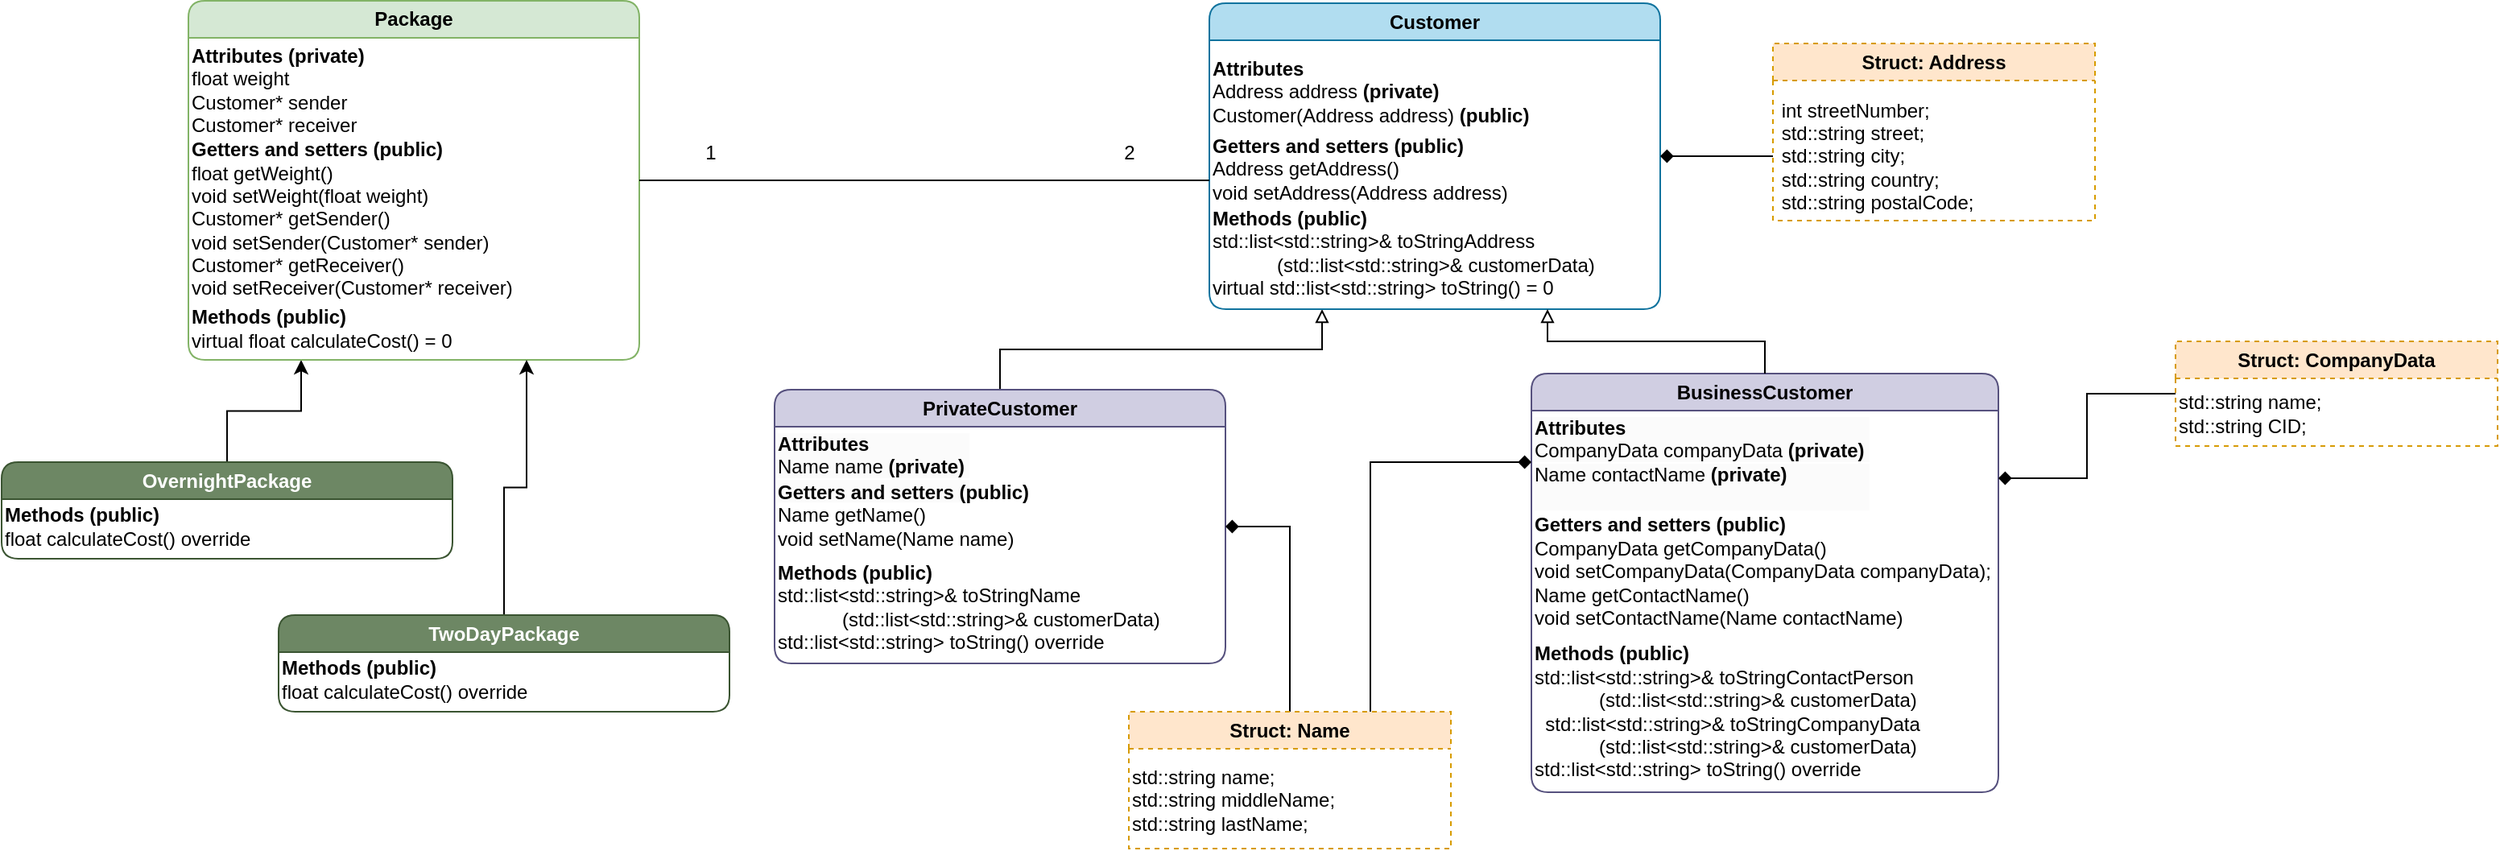<mxfile version="24.0.2" type="device">
  <diagram name="Página-1" id="dUacod-UvGrpVMlwzByS">
    <mxGraphModel dx="2726" dy="1863" grid="1" gridSize="10" guides="1" tooltips="1" connect="1" arrows="1" fold="1" page="1" pageScale="1" pageWidth="827" pageHeight="1169" math="0" shadow="0">
      <root>
        <mxCell id="0" />
        <mxCell id="1" parent="0" />
        <mxCell id="YNee3jmiKFVP3PC7Kqb_-9" style="edgeStyle=orthogonalEdgeStyle;rounded=0;orthogonalLoop=1;jettySize=auto;html=1;entryX=0.25;entryY=1;entryDx=0;entryDy=0;" parent="1" source="juQ6OJfFrcmh1SUFTUH2-3" target="juQ6OJfFrcmh1SUFTUH2-8" edge="1">
          <mxGeometry relative="1" as="geometry">
            <mxPoint x="612.0" y="280" as="targetPoint" />
          </mxGeometry>
        </mxCell>
        <mxCell id="juQ6OJfFrcmh1SUFTUH2-3" value="OvernightPackage" style="swimlane;whiteSpace=wrap;html=1;fillColor=#6d8764;strokeColor=#3A5431;rounded=1;fontColor=#ffffff;" parent="1" vertex="1">
          <mxGeometry x="400" y="325" width="280" height="60" as="geometry" />
        </mxCell>
        <mxCell id="juQ6OJfFrcmh1SUFTUH2-7" value="&lt;b&gt;Methods (public)&lt;/b&gt;&lt;div&gt;float calculateCost() override&lt;br&gt;&lt;/div&gt;" style="text;html=1;align=left;verticalAlign=middle;resizable=0;points=[];autosize=1;strokeColor=none;fillColor=none;" parent="juQ6OJfFrcmh1SUFTUH2-3" vertex="1">
          <mxGeometry y="20" width="180" height="40" as="geometry" />
        </mxCell>
        <mxCell id="juQ6OJfFrcmh1SUFTUH2-8" value="Package" style="swimlane;whiteSpace=wrap;html=1;fillColor=#d5e8d4;strokeColor=#82b366;rounded=1;" parent="1" vertex="1">
          <mxGeometry x="516" y="38.5" width="280" height="223" as="geometry" />
        </mxCell>
        <mxCell id="juQ6OJfFrcmh1SUFTUH2-9" value="&lt;div&gt;&lt;b&gt;Attributes (private)&lt;/b&gt;&lt;/div&gt;float weight&amp;nbsp;&lt;div&gt;&lt;span style=&quot;background-color: initial;&quot;&gt;Customer* sender&lt;/span&gt;&lt;/div&gt;&lt;div&gt;&lt;span style=&quot;background-color: initial;&quot;&gt;Customer* receiver&lt;/span&gt;&lt;/div&gt;" style="text;html=1;align=left;verticalAlign=middle;resizable=0;points=[];autosize=1;strokeColor=none;fillColor=none;" parent="juQ6OJfFrcmh1SUFTUH2-8" vertex="1">
          <mxGeometry y="20" width="130" height="70" as="geometry" />
        </mxCell>
        <mxCell id="juQ6OJfFrcmh1SUFTUH2-10" value="&lt;div&gt;&lt;b&gt;Getters and setters (public)&lt;/b&gt;&lt;/div&gt;&lt;div&gt;float getWeight()&lt;/div&gt;&lt;div&gt;&lt;div&gt;void setWeight(float weight)&lt;/div&gt;&lt;div&gt;Customer* getSender()&lt;br&gt;&lt;/div&gt;&lt;/div&gt;&lt;div&gt;void setSender(Customer* sender)&lt;br&gt;&lt;/div&gt;&lt;div&gt;Customer* getReceiver()&lt;br&gt;&lt;/div&gt;&lt;div&gt;void setReceiver(Customer* receiver)&lt;/div&gt;" style="text;html=1;align=left;verticalAlign=middle;resizable=0;points=[];autosize=1;strokeColor=none;fillColor=none;" parent="juQ6OJfFrcmh1SUFTUH2-8" vertex="1">
          <mxGeometry y="80" width="220" height="110" as="geometry" />
        </mxCell>
        <mxCell id="juQ6OJfFrcmh1SUFTUH2-11" value="&lt;b&gt;Methods (public)&lt;/b&gt;&lt;div&gt;virtual float calculateCost() = 0&lt;br&gt;&lt;/div&gt;" style="text;html=1;align=left;verticalAlign=middle;resizable=0;points=[];autosize=1;strokeColor=none;fillColor=none;" parent="juQ6OJfFrcmh1SUFTUH2-8" vertex="1">
          <mxGeometry y="183" width="190" height="40" as="geometry" />
        </mxCell>
        <mxCell id="YNee3jmiKFVP3PC7Kqb_-7" style="edgeStyle=orthogonalEdgeStyle;rounded=0;orthogonalLoop=1;jettySize=auto;html=1;entryX=0.75;entryY=1;entryDx=0;entryDy=0;" parent="1" source="juQ6OJfFrcmh1SUFTUH2-12" target="juQ6OJfFrcmh1SUFTUH2-8" edge="1">
          <mxGeometry relative="1" as="geometry" />
        </mxCell>
        <mxCell id="juQ6OJfFrcmh1SUFTUH2-12" value="TwoDayPackage" style="swimlane;whiteSpace=wrap;html=1;startSize=23;fillColor=#6d8764;strokeColor=#3A5431;rounded=1;fontColor=#ffffff;" parent="1" vertex="1">
          <mxGeometry x="572" y="420" width="280" height="60" as="geometry" />
        </mxCell>
        <mxCell id="juQ6OJfFrcmh1SUFTUH2-15" value="&lt;b&gt;Methods (public)&lt;/b&gt;&lt;div&gt;float calculateCost() override&lt;br&gt;&lt;/div&gt;" style="text;html=1;align=left;verticalAlign=middle;resizable=0;points=[];autosize=1;strokeColor=none;fillColor=none;" parent="juQ6OJfFrcmh1SUFTUH2-12" vertex="1">
          <mxGeometry y="20" width="180" height="40" as="geometry" />
        </mxCell>
        <mxCell id="YNee3jmiKFVP3PC7Kqb_-4" style="edgeStyle=orthogonalEdgeStyle;rounded=0;orthogonalLoop=1;jettySize=auto;html=1;entryX=0.25;entryY=1;entryDx=0;entryDy=0;endArrow=block;endFill=0;" parent="1" source="juQ6OJfFrcmh1SUFTUH2-21" target="juQ6OJfFrcmh1SUFTUH2-23" edge="1">
          <mxGeometry relative="1" as="geometry" />
        </mxCell>
        <mxCell id="juQ6OJfFrcmh1SUFTUH2-21" value="PrivateCustomer" style="swimlane;whiteSpace=wrap;html=1;fillColor=#d0cee2;strokeColor=#56517e;rounded=1;" parent="1" vertex="1">
          <mxGeometry x="880" y="280" width="280" height="170" as="geometry" />
        </mxCell>
        <mxCell id="juQ6OJfFrcmh1SUFTUH2-30" value="&lt;div style=&quot;color: rgb(0, 0, 0); font-family: Helvetica; font-size: 12px; font-style: normal; font-variant-ligatures: normal; font-variant-caps: normal; font-weight: 400; letter-spacing: normal; orphans: 2; text-align: left; text-indent: 0px; text-transform: none; widows: 2; word-spacing: 0px; -webkit-text-stroke-width: 0px; white-space: nowrap; background-color: rgb(251, 251, 251); text-decoration-thickness: initial; text-decoration-style: initial; text-decoration-color: initial;&quot;&gt;&lt;b&gt;Attributes&amp;nbsp;&lt;/b&gt;&lt;/div&gt;&lt;span style=&quot;color: rgb(0, 0, 0); font-family: Helvetica; font-size: 12px; font-style: normal; font-variant-ligatures: normal; font-variant-caps: normal; font-weight: 400; letter-spacing: normal; orphans: 2; text-align: left; text-indent: 0px; text-transform: none; widows: 2; word-spacing: 0px; -webkit-text-stroke-width: 0px; white-space: nowrap; background-color: rgb(251, 251, 251); text-decoration-thickness: initial; text-decoration-style: initial; text-decoration-color: initial; display: inline !important; float: none;&quot;&gt;&lt;span&gt;Name name&amp;nbsp;&lt;/span&gt;&lt;/span&gt;&lt;b style=&quot;color: rgb(0, 0, 0); font-family: Helvetica; font-size: 12px; font-style: normal; font-variant-ligatures: normal; font-variant-caps: normal; letter-spacing: normal; orphans: 2; text-align: left; text-indent: 0px; text-transform: none; widows: 2; word-spacing: 0px; -webkit-text-stroke-width: 0px; white-space: nowrap; background-color: rgb(251, 251, 251); text-decoration-thickness: initial; text-decoration-style: initial; text-decoration-color: initial;&quot;&gt;(private)&lt;/b&gt;&lt;span style=&quot;color: rgb(0, 0, 0); font-family: Helvetica; font-size: 12px; font-style: normal; font-variant-ligatures: normal; font-variant-caps: normal; font-weight: 400; letter-spacing: normal; orphans: 2; text-align: left; text-indent: 0px; text-transform: none; widows: 2; word-spacing: 0px; -webkit-text-stroke-width: 0px; white-space: nowrap; background-color: rgb(251, 251, 251); text-decoration-thickness: initial; text-decoration-style: initial; text-decoration-color: initial; display: inline !important; float: none;&quot;&gt;&amp;nbsp;&lt;br&gt;&lt;/span&gt;&lt;div style=&quot;orphans: 2; text-align: left; text-indent: 0px; widows: 2; background-color: rgb(251, 251, 251); text-decoration-thickness: initial; text-decoration-style: initial; text-decoration-color: initial;&quot;&gt;&lt;span style=&quot;background-color: initial; text-wrap: nowrap;&quot;&gt;&amp;nbsp;&lt;/span&gt;&lt;/div&gt;" style="text;whiteSpace=wrap;html=1;" parent="juQ6OJfFrcmh1SUFTUH2-21" vertex="1">
          <mxGeometry y="20" width="230" height="40" as="geometry" />
        </mxCell>
        <mxCell id="juQ6OJfFrcmh1SUFTUH2-31" value="&lt;div&gt;&lt;b&gt;Getters and setters (public)&lt;/b&gt;&lt;/div&gt;&lt;div&gt;&lt;div&gt;Name getName()&lt;br&gt;&lt;/div&gt;&lt;div&gt;void setName(Name name)&lt;/div&gt;&lt;/div&gt;&lt;div&gt;&lt;br style=&quot;&quot;&gt;&lt;/div&gt;" style="text;html=1;align=left;verticalAlign=middle;resizable=0;points=[];autosize=1;strokeColor=none;fillColor=none;" parent="juQ6OJfFrcmh1SUFTUH2-21" vertex="1">
          <mxGeometry y="50" width="180" height="70" as="geometry" />
        </mxCell>
        <mxCell id="juQ6OJfFrcmh1SUFTUH2-22" value="&lt;b&gt;Methods (public)&lt;/b&gt;&lt;div&gt;&lt;div&gt;std::list&amp;lt;std::string&amp;gt;&amp;amp; toStringName&lt;/div&gt;&lt;div&gt;&amp;nbsp; &amp;nbsp; &amp;nbsp; &amp;nbsp; &amp;nbsp; &amp;nbsp; (std::list&amp;lt;std::string&amp;gt;&amp;amp; customerData)&lt;/div&gt;&lt;/div&gt;&lt;div&gt;std::list&amp;lt;std::string&amp;gt; toString() override&lt;br&gt;&lt;/div&gt;" style="text;html=1;align=left;verticalAlign=middle;resizable=0;points=[];autosize=1;strokeColor=none;fillColor=none;" parent="juQ6OJfFrcmh1SUFTUH2-21" vertex="1">
          <mxGeometry y="100" width="260" height="70" as="geometry" />
        </mxCell>
        <mxCell id="juQ6OJfFrcmh1SUFTUH2-23" value="Customer" style="swimlane;whiteSpace=wrap;html=1;fillColor=#b1ddf0;strokeColor=#10739e;swimlaneFillColor=none;rounded=1;glass=0;shadow=0;textShadow=0;" parent="1" vertex="1">
          <mxGeometry x="1150" y="40" width="280" height="190" as="geometry" />
        </mxCell>
        <mxCell id="juQ6OJfFrcmh1SUFTUH2-24" value="&lt;div&gt;&lt;b&gt;Attributes&amp;nbsp;&lt;/b&gt;&lt;/div&gt;Address address &lt;b&gt;(private)&lt;/b&gt;&amp;nbsp;&lt;div&gt;Customer(Address address) &lt;b&gt;(public)&lt;/b&gt;&lt;br&gt;&lt;/div&gt;" style="text;html=1;align=left;verticalAlign=middle;resizable=0;points=[];autosize=1;strokeColor=none;fillColor=none;" parent="juQ6OJfFrcmh1SUFTUH2-23" vertex="1">
          <mxGeometry y="25" width="220" height="60" as="geometry" />
        </mxCell>
        <mxCell id="juQ6OJfFrcmh1SUFTUH2-25" value="&lt;div&gt;&lt;b&gt;Getters and setters (public)&lt;/b&gt;&lt;/div&gt;&lt;div&gt;&lt;div&gt;Address getAddress()&lt;br&gt;&lt;/div&gt;&lt;div&gt;void setAddress(Address address)&lt;/div&gt;&lt;/div&gt;&lt;div&gt;&lt;br&gt;&lt;/div&gt;" style="text;html=1;align=left;verticalAlign=middle;resizable=0;points=[];autosize=1;strokeColor=none;fillColor=none;" parent="juQ6OJfFrcmh1SUFTUH2-23" vertex="1">
          <mxGeometry y="75" width="210" height="70" as="geometry" />
        </mxCell>
        <mxCell id="juQ6OJfFrcmh1SUFTUH2-26" value="&lt;b&gt;Methods (public)&lt;/b&gt;&lt;div&gt;&lt;div&gt;std::list&amp;lt;std::string&amp;gt;&amp;amp; toStringAddress&lt;/div&gt;&lt;div&gt;&amp;nbsp; &amp;nbsp; &amp;nbsp; &amp;nbsp; &amp;nbsp; &amp;nbsp; (std::list&amp;lt;std::string&amp;gt;&amp;amp; customerData)&lt;/div&gt;&lt;div&gt;&lt;span style=&quot;background-color: initial;&quot;&gt;virtual std::list&amp;lt;std::string&amp;gt; toString() = 0&lt;/span&gt;&lt;/div&gt;&lt;/div&gt;" style="text;html=1;align=left;verticalAlign=middle;resizable=0;points=[];autosize=1;strokeColor=none;fillColor=none;" parent="juQ6OJfFrcmh1SUFTUH2-23" vertex="1">
          <mxGeometry y="120" width="260" height="70" as="geometry" />
        </mxCell>
        <mxCell id="juQ6OJfFrcmh1SUFTUH2-40" value="BusinessCustomer" style="swimlane;whiteSpace=wrap;html=1;fillColor=#d0cee2;strokeColor=#56517e;rounded=1;" parent="1" vertex="1">
          <mxGeometry x="1350" y="270" width="290" height="260" as="geometry" />
        </mxCell>
        <mxCell id="juQ6OJfFrcmh1SUFTUH2-41" value="&lt;div style=&quot;color: rgb(0, 0, 0); font-family: Helvetica; font-size: 12px; font-style: normal; font-variant-ligatures: normal; font-variant-caps: normal; font-weight: 400; letter-spacing: normal; orphans: 2; text-align: left; text-indent: 0px; text-transform: none; widows: 2; word-spacing: 0px; -webkit-text-stroke-width: 0px; white-space: nowrap; background-color: rgb(251, 251, 251); text-decoration-thickness: initial; text-decoration-style: initial; text-decoration-color: initial;&quot;&gt;&lt;b&gt;Attributes&amp;nbsp;&lt;/b&gt;&lt;/div&gt;&lt;span style=&quot;orphans: 2; text-align: left; text-indent: 0px; widows: 2; background-color: rgb(251, 251, 251); text-decoration-thickness: initial; text-decoration-style: initial; text-decoration-color: initial; float: none; display: inline !important;&quot;&gt;&lt;span style=&quot;text-wrap: nowrap;&quot;&gt;CompanyData companyData&amp;nbsp;&lt;/span&gt;&lt;/span&gt;&lt;b style=&quot;color: rgb(0, 0, 0); font-family: Helvetica; font-size: 12px; font-style: normal; font-variant-ligatures: normal; font-variant-caps: normal; letter-spacing: normal; orphans: 2; text-align: left; text-indent: 0px; text-transform: none; widows: 2; word-spacing: 0px; -webkit-text-stroke-width: 0px; white-space: nowrap; background-color: rgb(251, 251, 251); text-decoration-thickness: initial; text-decoration-style: initial; text-decoration-color: initial;&quot;&gt;(private)&lt;/b&gt;&lt;span style=&quot;color: rgb(0, 0, 0); font-family: Helvetica; font-size: 12px; font-style: normal; font-variant-ligatures: normal; font-variant-caps: normal; font-weight: 400; letter-spacing: normal; orphans: 2; text-align: left; text-indent: 0px; text-transform: none; widows: 2; word-spacing: 0px; -webkit-text-stroke-width: 0px; white-space: nowrap; background-color: rgb(251, 251, 251); text-decoration-thickness: initial; text-decoration-style: initial; text-decoration-color: initial; display: inline !important; float: none;&quot;&gt;&amp;nbsp;&lt;br&gt;&lt;/span&gt;&lt;div style=&quot;orphans: 2; text-align: left; text-indent: 0px; widows: 2; background-color: rgb(251, 251, 251); text-decoration-thickness: initial; text-decoration-style: initial; text-decoration-color: initial;&quot;&gt;&lt;span style=&quot;background-color: initial; text-wrap: nowrap;&quot;&gt;Name contactName&amp;nbsp;&lt;/span&gt;&lt;b style=&quot;color: rgb(0, 0, 0); font-family: Helvetica; font-size: 12px; font-style: normal; font-variant-ligatures: normal; font-variant-caps: normal; letter-spacing: normal; text-transform: none; word-spacing: 0px; -webkit-text-stroke-width: 0px; white-space: nowrap;&quot;&gt;(private)&lt;/b&gt;&lt;/div&gt;&lt;div style=&quot;orphans: 2; text-align: left; text-indent: 0px; widows: 2; background-color: rgb(251, 251, 251); text-decoration-thickness: initial; text-decoration-style: initial; text-decoration-color: initial;&quot;&gt;&lt;span style=&quot;color: rgb(0, 0, 0); font-family: Helvetica; font-size: 12px; font-style: normal; font-variant-ligatures: normal; font-variant-caps: normal; letter-spacing: normal; text-transform: none; word-spacing: 0px; -webkit-text-stroke-width: 0px; white-space: nowrap;&quot;&gt;&lt;div style=&quot;&quot;&gt;&lt;br&gt;&lt;/div&gt;&lt;/span&gt;&lt;/div&gt;" style="text;whiteSpace=wrap;html=1;" parent="juQ6OJfFrcmh1SUFTUH2-40" vertex="1">
          <mxGeometry y="20" width="230" height="70" as="geometry" />
        </mxCell>
        <mxCell id="juQ6OJfFrcmh1SUFTUH2-42" value="&lt;div&gt;&lt;b&gt;Getters and setters (public)&lt;/b&gt;&lt;/div&gt;&lt;div&gt;&lt;div&gt;CompanyData getCompanyData()&lt;/div&gt;&lt;div&gt;&lt;div&gt;void setCompanyData(CompanyData companyData);&lt;/div&gt;&lt;/div&gt;&lt;/div&gt;&lt;div&gt;Name getContactName()&lt;br&gt;&lt;/div&gt;&lt;div&gt;void setContactName(Name contactName)&lt;br&gt;&lt;/div&gt;&lt;div&gt;&lt;br style=&quot;&quot;&gt;&lt;/div&gt;" style="text;html=1;align=left;verticalAlign=middle;resizable=0;points=[];autosize=1;strokeColor=none;fillColor=none;" parent="juQ6OJfFrcmh1SUFTUH2-40" vertex="1">
          <mxGeometry y="80" width="310" height="100" as="geometry" />
        </mxCell>
        <mxCell id="juQ6OJfFrcmh1SUFTUH2-43" value="&lt;b&gt;Methods (public)&lt;/b&gt;&lt;div&gt;&lt;div&gt;&lt;div&gt;std::list&amp;lt;std::string&amp;gt;&amp;amp; toStringContactPerson&lt;/div&gt;&lt;div&gt;&amp;nbsp; &amp;nbsp; &amp;nbsp; &amp;nbsp; &amp;nbsp; &amp;nbsp; (std::list&amp;lt;std::string&amp;gt;&amp;amp; customerData)&lt;/div&gt;&lt;/div&gt;&lt;/div&gt;&lt;div&gt;&lt;div&gt;&amp;nbsp; std::list&amp;lt;std::string&amp;gt;&amp;amp; toStringCompanyData&lt;/div&gt;&lt;div&gt;&amp;nbsp; &amp;nbsp; &amp;nbsp; &amp;nbsp; &amp;nbsp; &amp;nbsp; (std::list&amp;lt;std::string&amp;gt;&amp;amp; customerData)&lt;/div&gt;&lt;/div&gt;&lt;div&gt;std::list&amp;lt;std::string&amp;gt; toString() override&lt;br&gt;&lt;/div&gt;" style="text;html=1;align=left;verticalAlign=middle;resizable=0;points=[];autosize=1;strokeColor=none;fillColor=none;" parent="juQ6OJfFrcmh1SUFTUH2-40" vertex="1">
          <mxGeometry y="160" width="260" height="100" as="geometry" />
        </mxCell>
        <mxCell id="juQ6OJfFrcmh1SUFTUH2-78" value="Struct: Address" style="swimlane;whiteSpace=wrap;html=1;fillColor=#ffe6cc;strokeColor=#d79b00;dashed=1;" parent="1" vertex="1">
          <mxGeometry x="1500" y="65" width="200" height="110" as="geometry" />
        </mxCell>
        <mxCell id="juQ6OJfFrcmh1SUFTUH2-79" value="&lt;div&gt;&amp;nbsp;int streetNumber;&lt;/div&gt;&lt;div&gt;&amp;nbsp;std::string street;&lt;/div&gt;&lt;div&gt;&amp;nbsp;std::string city;&lt;/div&gt;&lt;div&gt;&amp;nbsp;std::string country;&amp;nbsp;&lt;/div&gt;&lt;div&gt;&amp;nbsp;std::string postalCode;&lt;/div&gt;" style="text;html=1;align=left;verticalAlign=middle;resizable=0;points=[];autosize=1;strokeColor=none;fillColor=none;" parent="juQ6OJfFrcmh1SUFTUH2-78" vertex="1">
          <mxGeometry y="25" width="150" height="90" as="geometry" />
        </mxCell>
        <mxCell id="juQ6OJfFrcmh1SUFTUH2-91" style="edgeStyle=orthogonalEdgeStyle;rounded=0;orthogonalLoop=1;jettySize=auto;html=1;entryX=1;entryY=0.5;entryDx=0;entryDy=0;endArrow=diamond;endFill=1;" parent="1" source="juQ6OJfFrcmh1SUFTUH2-80" target="juQ6OJfFrcmh1SUFTUH2-21" edge="1">
          <mxGeometry relative="1" as="geometry" />
        </mxCell>
        <mxCell id="juQ6OJfFrcmh1SUFTUH2-92" style="edgeStyle=orthogonalEdgeStyle;rounded=0;orthogonalLoop=1;jettySize=auto;html=1;exitX=0.75;exitY=0;exitDx=0;exitDy=0;entryX=0;entryY=0.5;entryDx=0;entryDy=0;endArrow=diamond;endFill=1;" parent="1" source="juQ6OJfFrcmh1SUFTUH2-80" target="juQ6OJfFrcmh1SUFTUH2-41" edge="1">
          <mxGeometry relative="1" as="geometry" />
        </mxCell>
        <mxCell id="juQ6OJfFrcmh1SUFTUH2-80" value="Struct: Name" style="swimlane;whiteSpace=wrap;html=1;fillColor=#ffe6cc;strokeColor=#d79b00;dashed=1;" parent="1" vertex="1">
          <mxGeometry x="1100" y="480" width="200" height="85" as="geometry" />
        </mxCell>
        <mxCell id="juQ6OJfFrcmh1SUFTUH2-81" value="&lt;div&gt;std::string name;&lt;/div&gt;&lt;div&gt;std::string middleName;&lt;/div&gt;&lt;div&gt;std::string lastName;&lt;/div&gt;" style="text;html=1;align=left;verticalAlign=middle;resizable=0;points=[];autosize=1;strokeColor=none;fillColor=none;" parent="juQ6OJfFrcmh1SUFTUH2-80" vertex="1">
          <mxGeometry y="25" width="150" height="60" as="geometry" />
        </mxCell>
        <mxCell id="juQ6OJfFrcmh1SUFTUH2-90" style="edgeStyle=orthogonalEdgeStyle;rounded=0;orthogonalLoop=1;jettySize=auto;html=1;entryX=1;entryY=0.25;entryDx=0;entryDy=0;startArrow=none;startFill=0;endArrow=diamond;endFill=1;" parent="1" source="juQ6OJfFrcmh1SUFTUH2-86" target="juQ6OJfFrcmh1SUFTUH2-40" edge="1">
          <mxGeometry relative="1" as="geometry" />
        </mxCell>
        <mxCell id="juQ6OJfFrcmh1SUFTUH2-86" value="Struct: CompanyData" style="swimlane;whiteSpace=wrap;html=1;fillColor=#ffe6cc;strokeColor=#d79b00;dashed=1;" parent="1" vertex="1">
          <mxGeometry x="1750" y="250" width="200" height="65" as="geometry" />
        </mxCell>
        <mxCell id="juQ6OJfFrcmh1SUFTUH2-87" value="&lt;div&gt;std::string name;&lt;/div&gt;&lt;div&gt;std::string CID;&lt;/div&gt;" style="text;html=1;align=left;verticalAlign=middle;resizable=0;points=[];autosize=1;strokeColor=none;fillColor=none;" parent="juQ6OJfFrcmh1SUFTUH2-86" vertex="1">
          <mxGeometry y="25" width="110" height="40" as="geometry" />
        </mxCell>
        <mxCell id="YNee3jmiKFVP3PC7Kqb_-3" style="edgeStyle=orthogonalEdgeStyle;rounded=0;orthogonalLoop=1;jettySize=auto;html=1;entryX=0.75;entryY=1;entryDx=0;entryDy=0;endArrow=block;endFill=0;" parent="1" source="juQ6OJfFrcmh1SUFTUH2-40" target="juQ6OJfFrcmh1SUFTUH2-23" edge="1">
          <mxGeometry relative="1" as="geometry" />
        </mxCell>
        <mxCell id="YNee3jmiKFVP3PC7Kqb_-5" style="edgeStyle=orthogonalEdgeStyle;rounded=0;orthogonalLoop=1;jettySize=auto;html=1;entryX=1;entryY=0.5;entryDx=0;entryDy=0;endArrow=diamond;endFill=1;" parent="1" source="juQ6OJfFrcmh1SUFTUH2-79" target="juQ6OJfFrcmh1SUFTUH2-23" edge="1">
          <mxGeometry relative="1" as="geometry" />
        </mxCell>
        <mxCell id="YNee3jmiKFVP3PC7Kqb_-11" style="edgeStyle=orthogonalEdgeStyle;rounded=0;orthogonalLoop=1;jettySize=auto;html=1;entryX=1;entryY=0.5;entryDx=0;entryDy=0;endArrow=none;endFill=0;" parent="1" source="juQ6OJfFrcmh1SUFTUH2-25" target="juQ6OJfFrcmh1SUFTUH2-8" edge="1">
          <mxGeometry relative="1" as="geometry" />
        </mxCell>
        <mxCell id="YNee3jmiKFVP3PC7Kqb_-12" value="1" style="text;html=1;align=center;verticalAlign=middle;resizable=0;points=[];autosize=1;strokeColor=none;fillColor=none;" parent="1" vertex="1">
          <mxGeometry x="825" y="118" width="30" height="30" as="geometry" />
        </mxCell>
        <mxCell id="YNee3jmiKFVP3PC7Kqb_-13" value="2" style="text;html=1;align=center;verticalAlign=middle;resizable=0;points=[];autosize=1;strokeColor=none;fillColor=none;" parent="1" vertex="1">
          <mxGeometry x="1085" y="118" width="30" height="30" as="geometry" />
        </mxCell>
      </root>
    </mxGraphModel>
  </diagram>
</mxfile>

